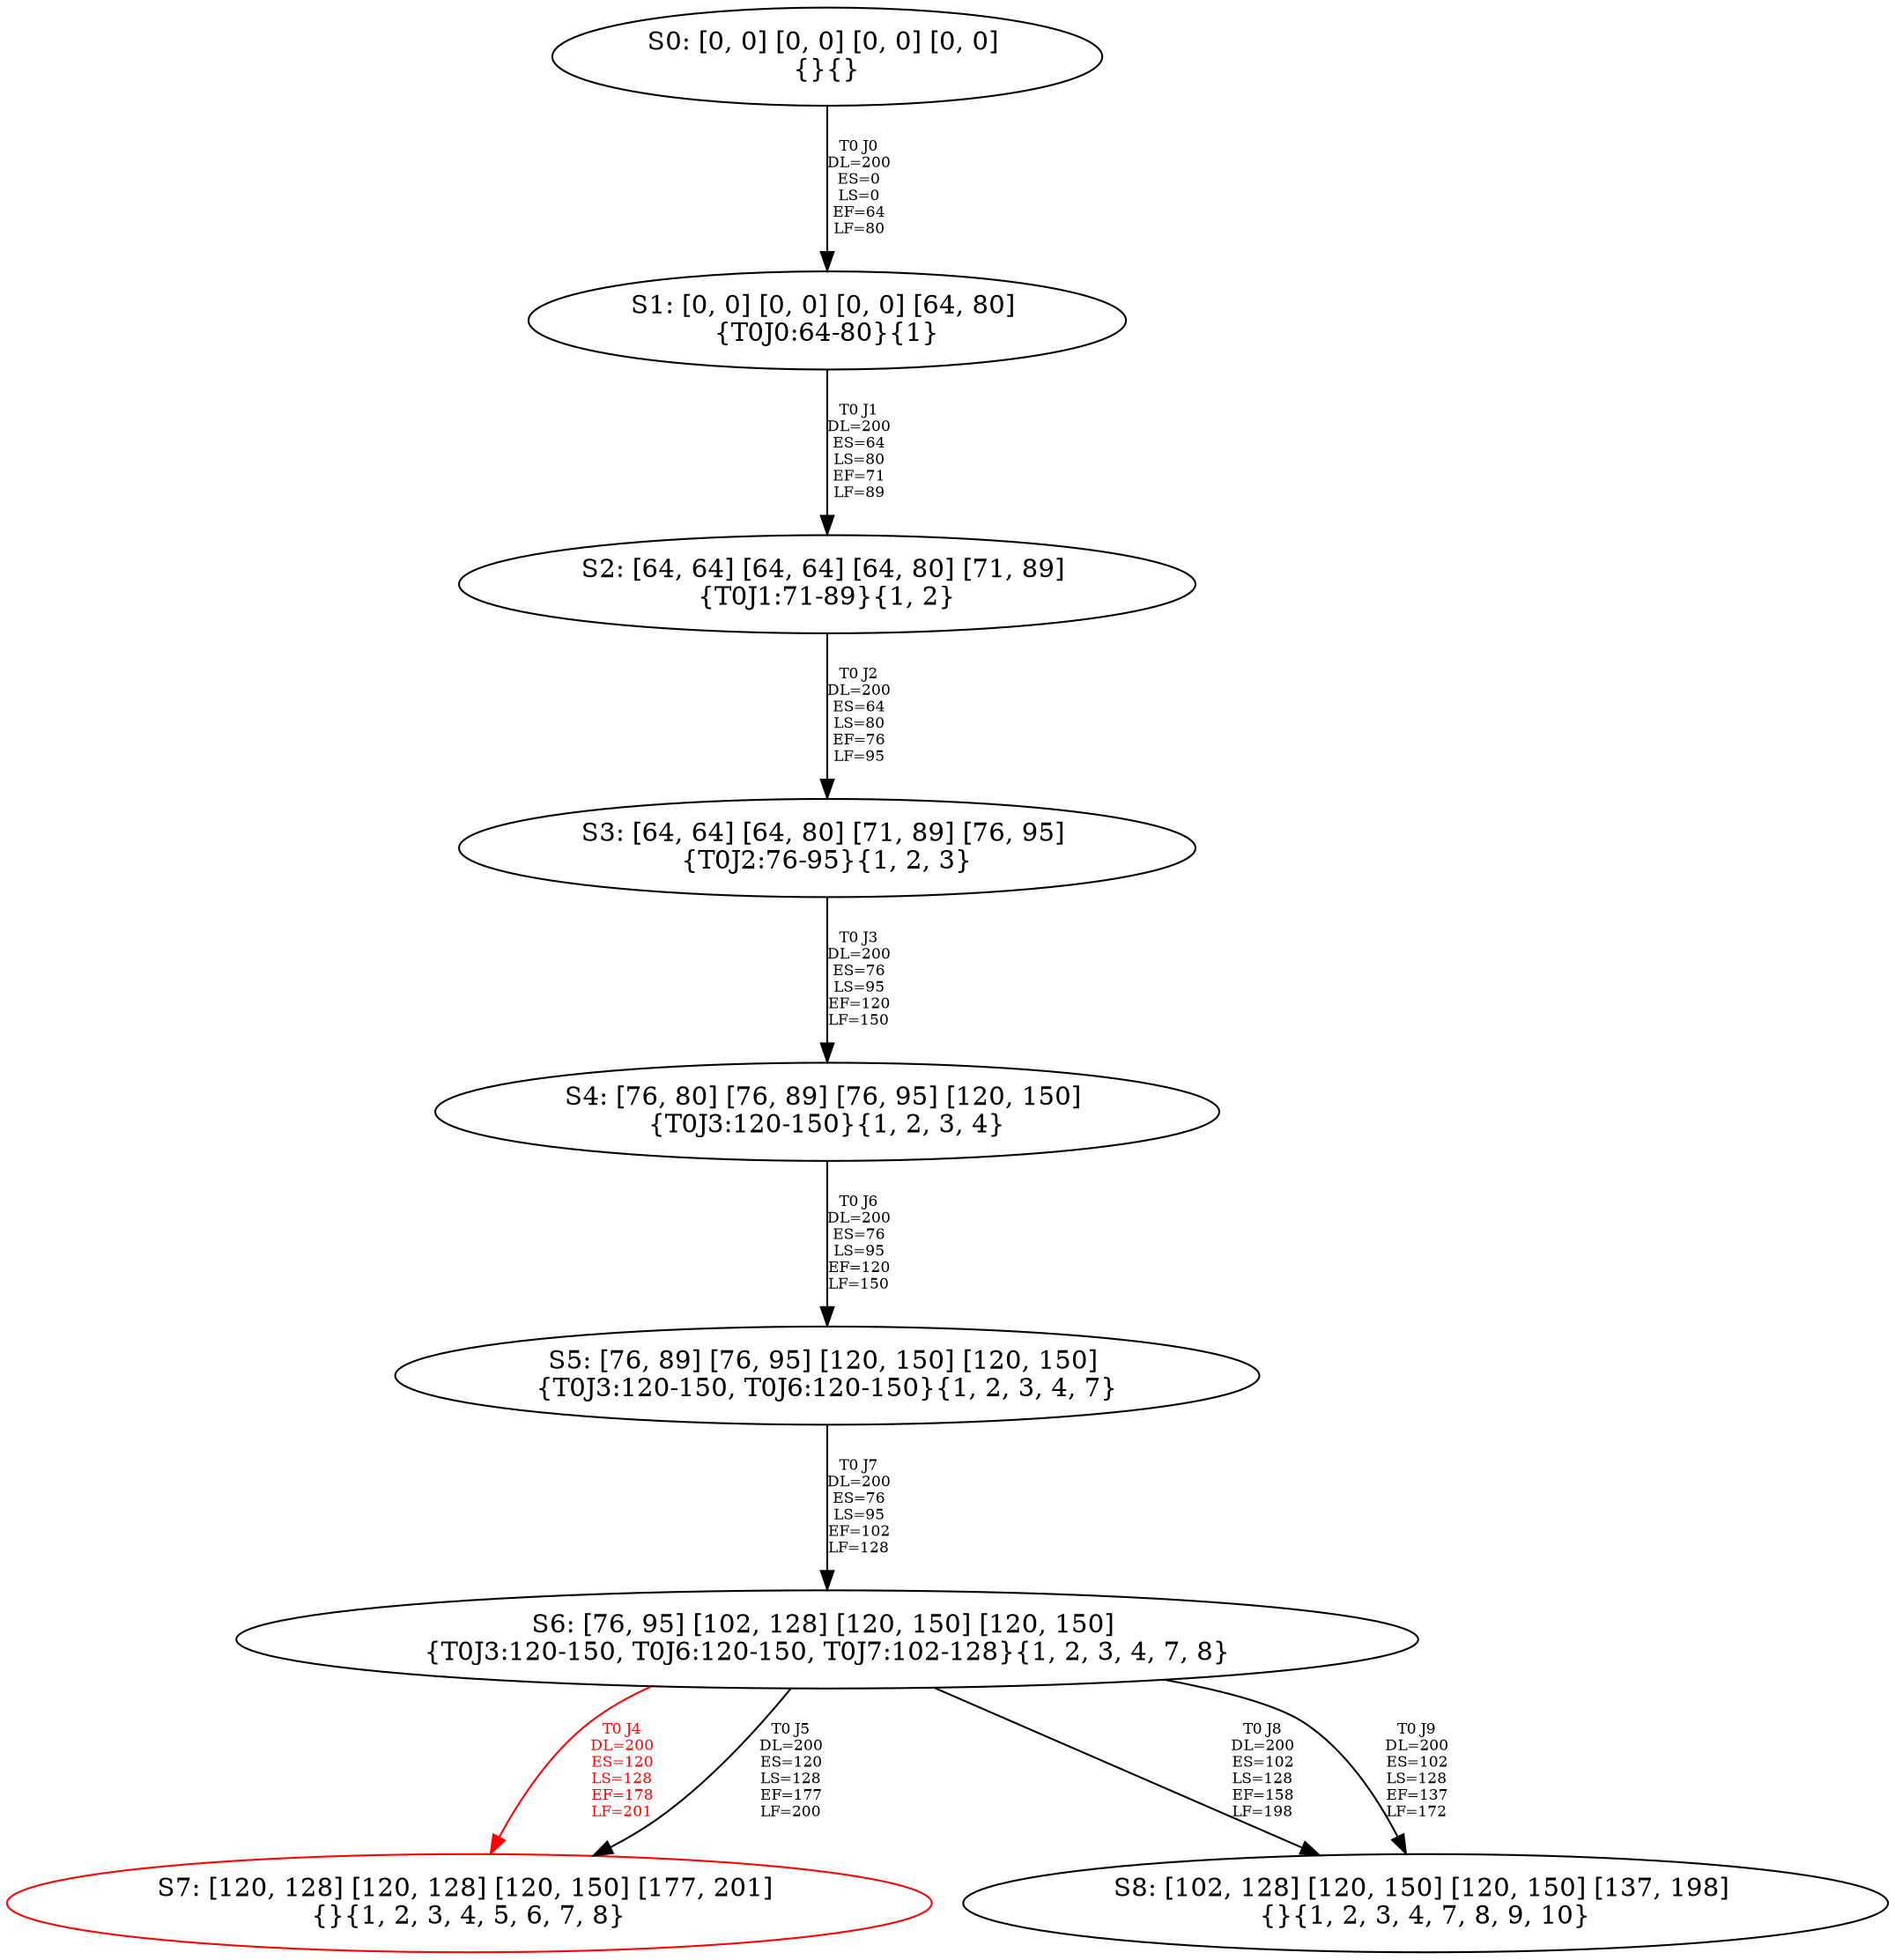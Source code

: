 digraph {
	S0[label="S0: [0, 0] [0, 0] [0, 0] [0, 0] \n{}{}"];
	S1[label="S1: [0, 0] [0, 0] [0, 0] [64, 80] \n{T0J0:64-80}{1}"];
	S2[label="S2: [64, 64] [64, 64] [64, 80] [71, 89] \n{T0J1:71-89}{1, 2}"];
	S3[label="S3: [64, 64] [64, 80] [71, 89] [76, 95] \n{T0J2:76-95}{1, 2, 3}"];
	S4[label="S4: [76, 80] [76, 89] [76, 95] [120, 150] \n{T0J3:120-150}{1, 2, 3, 4}"];
	S5[label="S5: [76, 89] [76, 95] [120, 150] [120, 150] \n{T0J3:120-150, T0J6:120-150}{1, 2, 3, 4, 7}"];
	S6[label="S6: [76, 95] [102, 128] [120, 150] [120, 150] \n{T0J3:120-150, T0J6:120-150, T0J7:102-128}{1, 2, 3, 4, 7, 8}"];
	S7[label="S7: [120, 128] [120, 128] [120, 150] [177, 201] \n{}{1, 2, 3, 4, 5, 6, 7, 8}"];
	S8[label="S8: [102, 128] [120, 150] [120, 150] [137, 198] \n{}{1, 2, 3, 4, 7, 8, 9, 10}"];
	S0 -> S1[label="T0 J0\nDL=200\nES=0\nLS=0\nEF=64\nLF=80",fontsize=8];
	S1 -> S2[label="T0 J1\nDL=200\nES=64\nLS=80\nEF=71\nLF=89",fontsize=8];
	S2 -> S3[label="T0 J2\nDL=200\nES=64\nLS=80\nEF=76\nLF=95",fontsize=8];
	S3 -> S4[label="T0 J3\nDL=200\nES=76\nLS=95\nEF=120\nLF=150",fontsize=8];
	S4 -> S5[label="T0 J6\nDL=200\nES=76\nLS=95\nEF=120\nLF=150",fontsize=8];
	S5 -> S6[label="T0 J7\nDL=200\nES=76\nLS=95\nEF=102\nLF=128",fontsize=8];
	S6 -> S7[label="T0 J4\nDL=200\nES=120\nLS=128\nEF=178\nLF=201",color=Red,fontcolor=Red,fontsize=8];
S7[color=Red];
	S6 -> S7[label="T0 J5\nDL=200\nES=120\nLS=128\nEF=177\nLF=200",fontsize=8];
	S6 -> S8[label="T0 J8\nDL=200\nES=102\nLS=128\nEF=158\nLF=198",fontsize=8];
	S6 -> S8[label="T0 J9\nDL=200\nES=102\nLS=128\nEF=137\nLF=172",fontsize=8];
}
